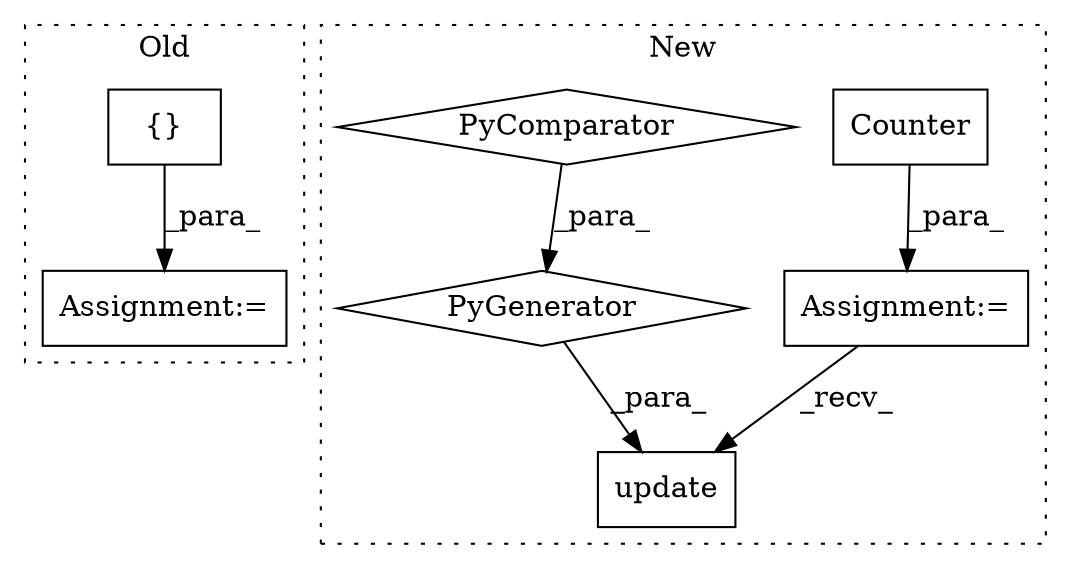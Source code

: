 digraph G {
subgraph cluster0 {
1 [label="{}" a="4" s="5521,5539" l="1,1" shape="box"];
4 [label="Assignment:=" a="7" s="5508" l="1" shape="box"];
label = "Old";
style="dotted";
}
subgraph cluster1 {
2 [label="Counter" a="32" s="5201" l="9" shape="box"];
3 [label="Assignment:=" a="7" s="5188" l="1" shape="box"];
5 [label="update" a="32" s="5223,5402" l="16,-3" shape="box"];
6 [label="PyComparator" a="113" s="5344" l="52" shape="diamond"];
7 [label="PyGenerator" a="107" s="5239" l="163" shape="diamond"];
label = "New";
style="dotted";
}
1 -> 4 [label="_para_"];
2 -> 3 [label="_para_"];
3 -> 5 [label="_recv_"];
6 -> 7 [label="_para_"];
7 -> 5 [label="_para_"];
}